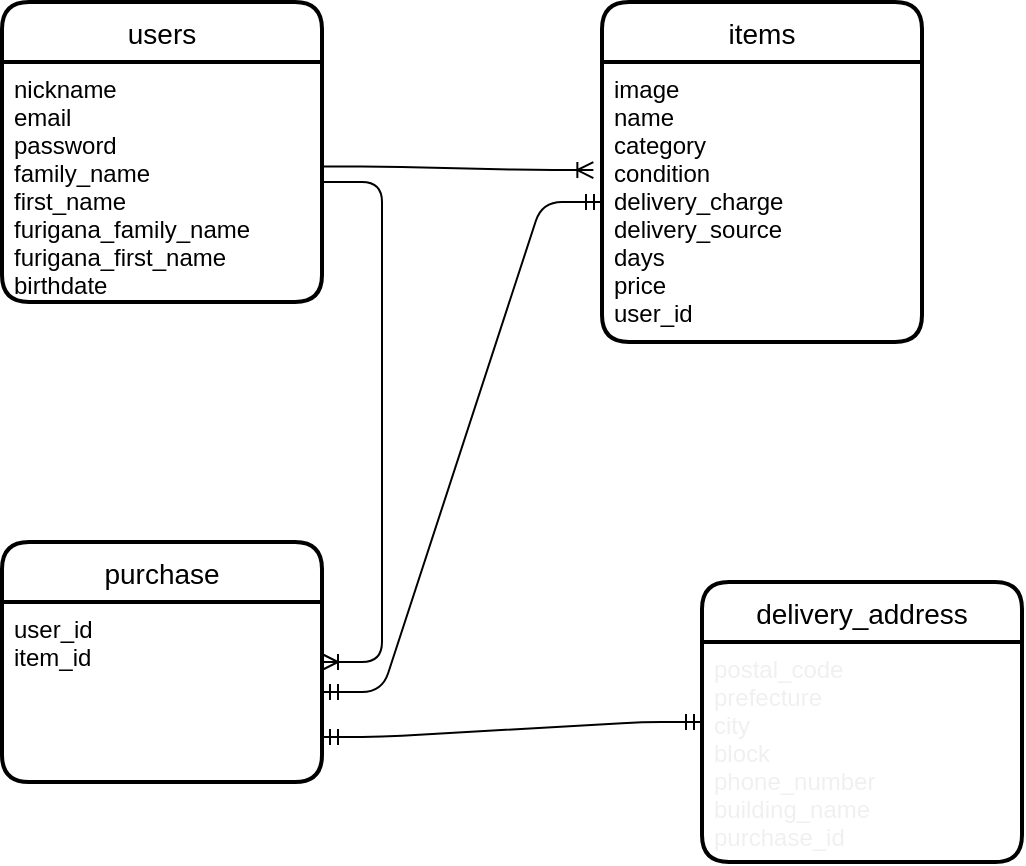 <mxfile>
    <diagram id="7Kn3MDn2Lwa1nqeeY_9x" name="ページ1">
        <mxGraphModel dx="813" dy="584" grid="1" gridSize="10" guides="1" tooltips="1" connect="1" arrows="1" fold="1" page="1" pageScale="1" pageWidth="827" pageHeight="1169" math="0" shadow="0">
            <root>
                <mxCell id="0"/>
                <mxCell id="1" parent="0"/>
                <mxCell id="70" value="delivery_address" style="swimlane;childLayout=stackLayout;horizontal=1;startSize=30;horizontalStack=0;rounded=1;fontSize=14;fontStyle=0;strokeWidth=2;resizeParent=0;resizeLast=1;shadow=0;dashed=0;align=center;" parent="1" vertex="1">
                    <mxGeometry x="400" y="450" width="160" height="140" as="geometry"/>
                </mxCell>
                <mxCell id="71" value="postal_code&#10;prefecture&#10;city&#10;block&#10;phone_number&#10;building_name&#10;purchase_id" style="align=left;strokeColor=none;fillColor=none;spacingLeft=4;fontSize=12;verticalAlign=top;resizable=0;rotatable=0;part=1;fontColor=#F0F0F0;" parent="70" vertex="1">
                    <mxGeometry y="30" width="160" height="110" as="geometry"/>
                </mxCell>
                <mxCell id="72" value="purchase" style="swimlane;childLayout=stackLayout;horizontal=1;startSize=30;horizontalStack=0;rounded=1;fontSize=14;fontStyle=0;strokeWidth=2;resizeParent=0;resizeLast=1;shadow=0;dashed=0;align=center;" parent="1" vertex="1">
                    <mxGeometry x="50" y="430" width="160" height="120" as="geometry"/>
                </mxCell>
                <mxCell id="73" value="user_id&#10;item_id" style="align=left;strokeColor=none;fillColor=none;spacingLeft=4;fontSize=12;verticalAlign=top;resizable=0;rotatable=0;part=1;" parent="72" vertex="1">
                    <mxGeometry y="30" width="160" height="90" as="geometry"/>
                </mxCell>
                <mxCell id="74" value="items" style="swimlane;childLayout=stackLayout;horizontal=1;startSize=30;horizontalStack=0;rounded=1;fontSize=14;fontStyle=0;strokeWidth=2;resizeParent=0;resizeLast=1;shadow=0;dashed=0;align=center;" parent="1" vertex="1">
                    <mxGeometry x="350" y="160" width="160" height="170" as="geometry"/>
                </mxCell>
                <mxCell id="85" value="image&#10;name&#10;category&#10;condition&#10;delivery_charge&#10;delivery_source&#10;days&#10;price&#10;user_id&#10;&#10;&#10;&#10;" style="align=left;strokeColor=none;fillColor=none;spacingLeft=4;fontSize=12;verticalAlign=top;resizable=0;rotatable=0;part=1;" parent="74" vertex="1">
                    <mxGeometry y="30" width="160" height="140" as="geometry"/>
                </mxCell>
                <mxCell id="76" value="users" style="swimlane;childLayout=stackLayout;horizontal=1;startSize=30;horizontalStack=0;rounded=1;fontSize=14;fontStyle=0;strokeWidth=2;resizeParent=0;resizeLast=1;shadow=0;dashed=0;align=center;" parent="1" vertex="1">
                    <mxGeometry x="50" y="160" width="160" height="150" as="geometry"/>
                </mxCell>
                <mxCell id="77" value="nickname&#10;email&#10;password&#10;family_name&#10;first_name&#10;furigana_family_name&#10;furigana_first_name&#10;birthdate&#10;" style="align=left;strokeColor=none;fillColor=none;spacingLeft=4;fontSize=12;verticalAlign=top;resizable=0;rotatable=0;part=1;" parent="76" vertex="1">
                    <mxGeometry y="30" width="160" height="120" as="geometry"/>
                </mxCell>
                <mxCell id="82" value="" style="edgeStyle=entityRelationEdgeStyle;fontSize=12;html=1;endArrow=ERoneToMany;" parent="1" source="77" target="72" edge="1">
                    <mxGeometry width="100" height="100" relative="1" as="geometry">
                        <mxPoint x="230" y="520" as="sourcePoint"/>
                        <mxPoint x="330" y="420" as="targetPoint"/>
                    </mxGeometry>
                </mxCell>
                <mxCell id="83" value="" style="edgeStyle=entityRelationEdgeStyle;fontSize=12;html=1;endArrow=ERoneToMany;entryX=-0.027;entryY=0.386;entryDx=0;entryDy=0;entryPerimeter=0;exitX=0.998;exitY=0.435;exitDx=0;exitDy=0;exitPerimeter=0;" parent="1" source="77" target="85" edge="1">
                    <mxGeometry width="100" height="100" relative="1" as="geometry">
                        <mxPoint x="240" y="310" as="sourcePoint"/>
                        <mxPoint x="340" y="210" as="targetPoint"/>
                    </mxGeometry>
                </mxCell>
                <mxCell id="86" value="" style="edgeStyle=entityRelationEdgeStyle;fontSize=12;html=1;endArrow=ERmandOne;startArrow=ERmandOne;exitX=1;exitY=0.75;exitDx=0;exitDy=0;" parent="1" source="73" target="70" edge="1">
                    <mxGeometry width="100" height="100" relative="1" as="geometry">
                        <mxPoint x="360" y="410" as="sourcePoint"/>
                        <mxPoint x="460" y="310" as="targetPoint"/>
                    </mxGeometry>
                </mxCell>
                <mxCell id="87" value="" style="edgeStyle=entityRelationEdgeStyle;fontSize=12;html=1;endArrow=ERmandOne;startArrow=ERmandOne;" parent="1" source="73" target="85" edge="1">
                    <mxGeometry width="100" height="100" relative="1" as="geometry">
                        <mxPoint x="360" y="410" as="sourcePoint"/>
                        <mxPoint x="460" y="310" as="targetPoint"/>
                    </mxGeometry>
                </mxCell>
            </root>
        </mxGraphModel>
    </diagram>
</mxfile>